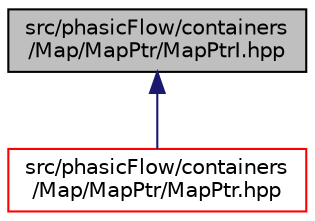 digraph "src/phasicFlow/containers/Map/MapPtr/MapPtrI.hpp"
{
 // LATEX_PDF_SIZE
  edge [fontname="Helvetica",fontsize="10",labelfontname="Helvetica",labelfontsize="10"];
  node [fontname="Helvetica",fontsize="10",shape=record];
  Node1 [label="src/phasicFlow/containers\l/Map/MapPtr/MapPtrI.hpp",height=0.2,width=0.4,color="black", fillcolor="grey75", style="filled", fontcolor="black",tooltip=" "];
  Node1 -> Node2 [dir="back",color="midnightblue",fontsize="10",style="solid",fontname="Helvetica"];
  Node2 [label="src/phasicFlow/containers\l/Map/MapPtr/MapPtr.hpp",height=0.2,width=0.4,color="red", fillcolor="white", style="filled",URL="$MapPtr_8hpp.html",tooltip=" "];
}
